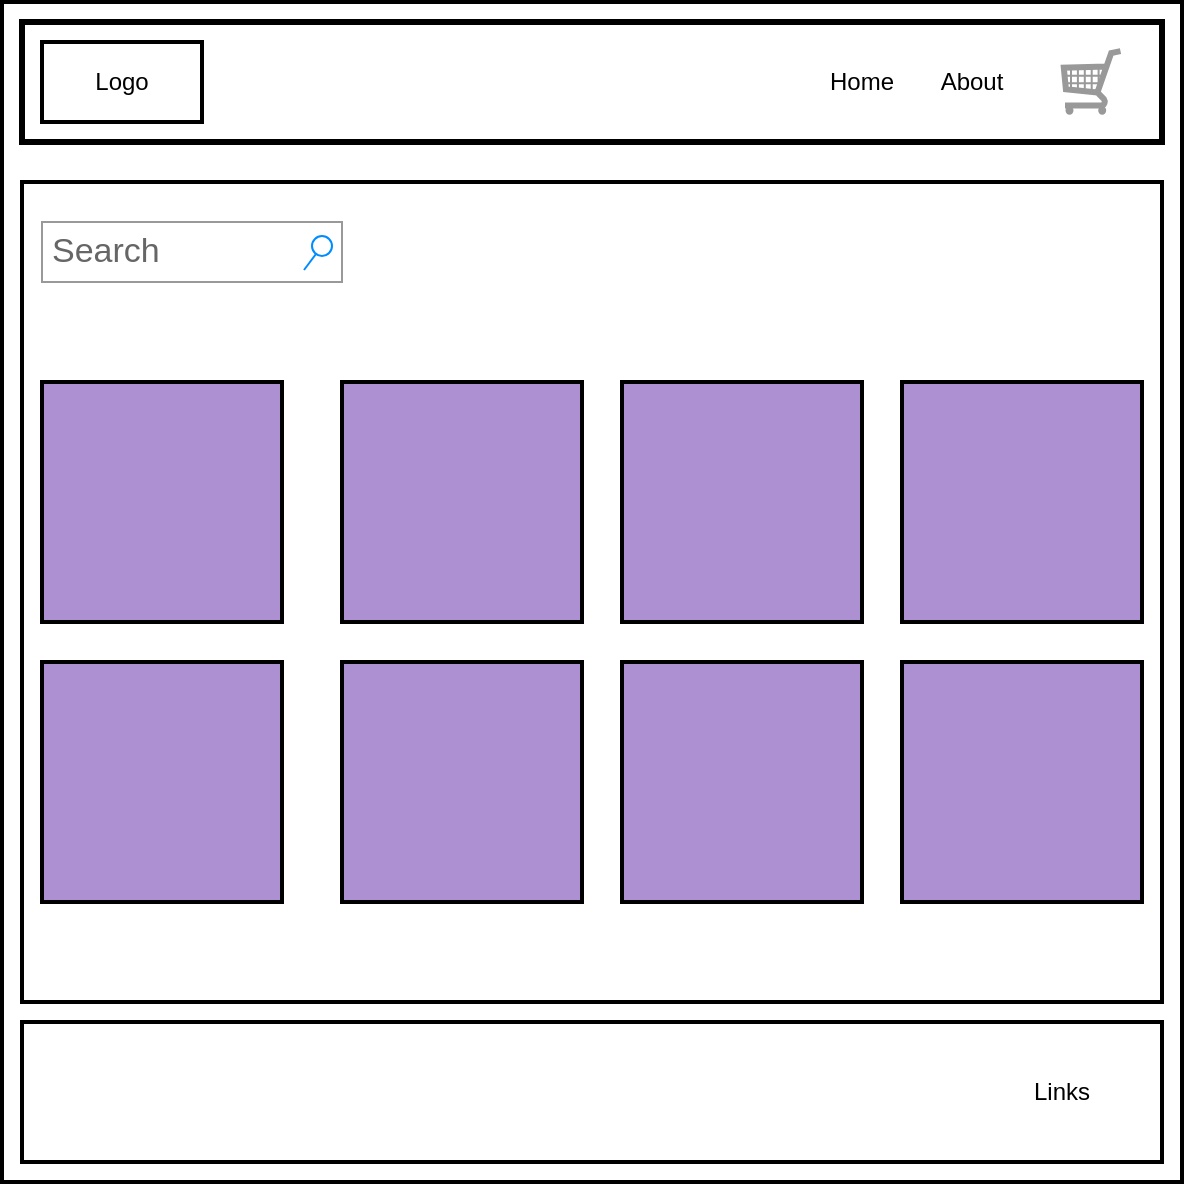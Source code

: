 <mxfile>
    <diagram id="WnwCL6f2GBUpkc1l73Ul" name="Page-1">
        <mxGraphModel dx="1189" dy="693" grid="1" gridSize="10" guides="1" tooltips="1" connect="1" arrows="1" fold="1" page="1" pageScale="1" pageWidth="850" pageHeight="1100" math="0" shadow="0">
            <root>
                <mxCell id="0"/>
                <mxCell id="1" parent="0"/>
                <mxCell id="2" value="" style="whiteSpace=wrap;html=1;aspect=fixed;strokeWidth=2;" vertex="1" parent="1">
                    <mxGeometry x="120" y="80" width="590" height="590" as="geometry"/>
                </mxCell>
                <mxCell id="3" value="" style="rounded=0;whiteSpace=wrap;html=1;strokeWidth=3;" vertex="1" parent="1">
                    <mxGeometry x="130" y="90" width="570" height="60" as="geometry"/>
                </mxCell>
                <mxCell id="4" value="Logo" style="rounded=0;whiteSpace=wrap;html=1;strokeWidth=2;" vertex="1" parent="1">
                    <mxGeometry x="140" y="100" width="80" height="40" as="geometry"/>
                </mxCell>
                <mxCell id="6" value="Home" style="text;html=1;strokeColor=none;fillColor=none;align=center;verticalAlign=middle;whiteSpace=wrap;rounded=0;" vertex="1" parent="1">
                    <mxGeometry x="520" y="105" width="60" height="30" as="geometry"/>
                </mxCell>
                <mxCell id="7" value="About" style="text;html=1;strokeColor=none;fillColor=none;align=center;verticalAlign=middle;whiteSpace=wrap;rounded=0;" vertex="1" parent="1">
                    <mxGeometry x="575" y="105" width="60" height="30" as="geometry"/>
                </mxCell>
                <mxCell id="8" value="" style="verticalLabelPosition=bottom;shadow=0;dashed=0;align=center;html=1;verticalAlign=top;strokeWidth=1;shape=mxgraph.mockup.misc.shoppingCart;strokeColor=#999999;fillColor=default;" vertex="1" parent="1">
                    <mxGeometry x="650" y="103.75" width="30" height="32.5" as="geometry"/>
                </mxCell>
                <mxCell id="9" value="" style="whiteSpace=wrap;html=1;strokeWidth=2;" vertex="1" parent="1">
                    <mxGeometry x="130" y="170" width="570" height="410" as="geometry"/>
                </mxCell>
                <mxCell id="10" value="" style="whiteSpace=wrap;html=1;strokeWidth=2;" vertex="1" parent="1">
                    <mxGeometry x="130" y="590" width="570" height="70" as="geometry"/>
                </mxCell>
                <mxCell id="11" value="Links" style="text;html=1;strokeColor=none;fillColor=none;align=center;verticalAlign=middle;whiteSpace=wrap;rounded=0;strokeWidth=2;" vertex="1" parent="1">
                    <mxGeometry x="620" y="610" width="60" height="30" as="geometry"/>
                </mxCell>
                <mxCell id="12" value="Search" style="strokeWidth=1;shadow=0;dashed=0;align=center;html=1;shape=mxgraph.mockup.forms.searchBox;strokeColor=#999999;mainText=;strokeColor2=#008cff;fontColor=#666666;fontSize=17;align=left;spacingLeft=3;fillColor=default;" vertex="1" parent="1">
                    <mxGeometry x="140" y="190" width="150" height="30" as="geometry"/>
                </mxCell>
                <mxCell id="13" value="" style="whiteSpace=wrap;html=1;aspect=fixed;strokeWidth=2;fillColor=#AD90D1;" vertex="1" parent="1">
                    <mxGeometry x="140" y="270" width="120" height="120" as="geometry"/>
                </mxCell>
                <mxCell id="14" value="" style="whiteSpace=wrap;html=1;aspect=fixed;strokeWidth=2;fillColor=#AD90D1;" vertex="1" parent="1">
                    <mxGeometry x="290" y="270" width="120" height="120" as="geometry"/>
                </mxCell>
                <mxCell id="15" value="" style="whiteSpace=wrap;html=1;aspect=fixed;strokeWidth=2;fillColor=#AD90D1;" vertex="1" parent="1">
                    <mxGeometry x="430" y="270" width="120" height="120" as="geometry"/>
                </mxCell>
                <mxCell id="16" value="" style="whiteSpace=wrap;html=1;aspect=fixed;strokeWidth=2;fillColor=#AD90D1;" vertex="1" parent="1">
                    <mxGeometry x="570" y="270" width="120" height="120" as="geometry"/>
                </mxCell>
                <mxCell id="17" value="" style="whiteSpace=wrap;html=1;aspect=fixed;strokeWidth=2;fillColor=#AD90D1;" vertex="1" parent="1">
                    <mxGeometry x="140" y="410" width="120" height="120" as="geometry"/>
                </mxCell>
                <mxCell id="18" value="" style="whiteSpace=wrap;html=1;aspect=fixed;strokeWidth=2;fillColor=#AD90D1;" vertex="1" parent="1">
                    <mxGeometry x="290" y="410" width="120" height="120" as="geometry"/>
                </mxCell>
                <mxCell id="19" value="" style="whiteSpace=wrap;html=1;aspect=fixed;strokeWidth=2;fillColor=#AD90D1;" vertex="1" parent="1">
                    <mxGeometry x="430" y="410" width="120" height="120" as="geometry"/>
                </mxCell>
                <mxCell id="20" value="" style="whiteSpace=wrap;html=1;aspect=fixed;strokeWidth=2;fillColor=#AD90D1;" vertex="1" parent="1">
                    <mxGeometry x="570" y="410" width="120" height="120" as="geometry"/>
                </mxCell>
            </root>
        </mxGraphModel>
    </diagram>
</mxfile>